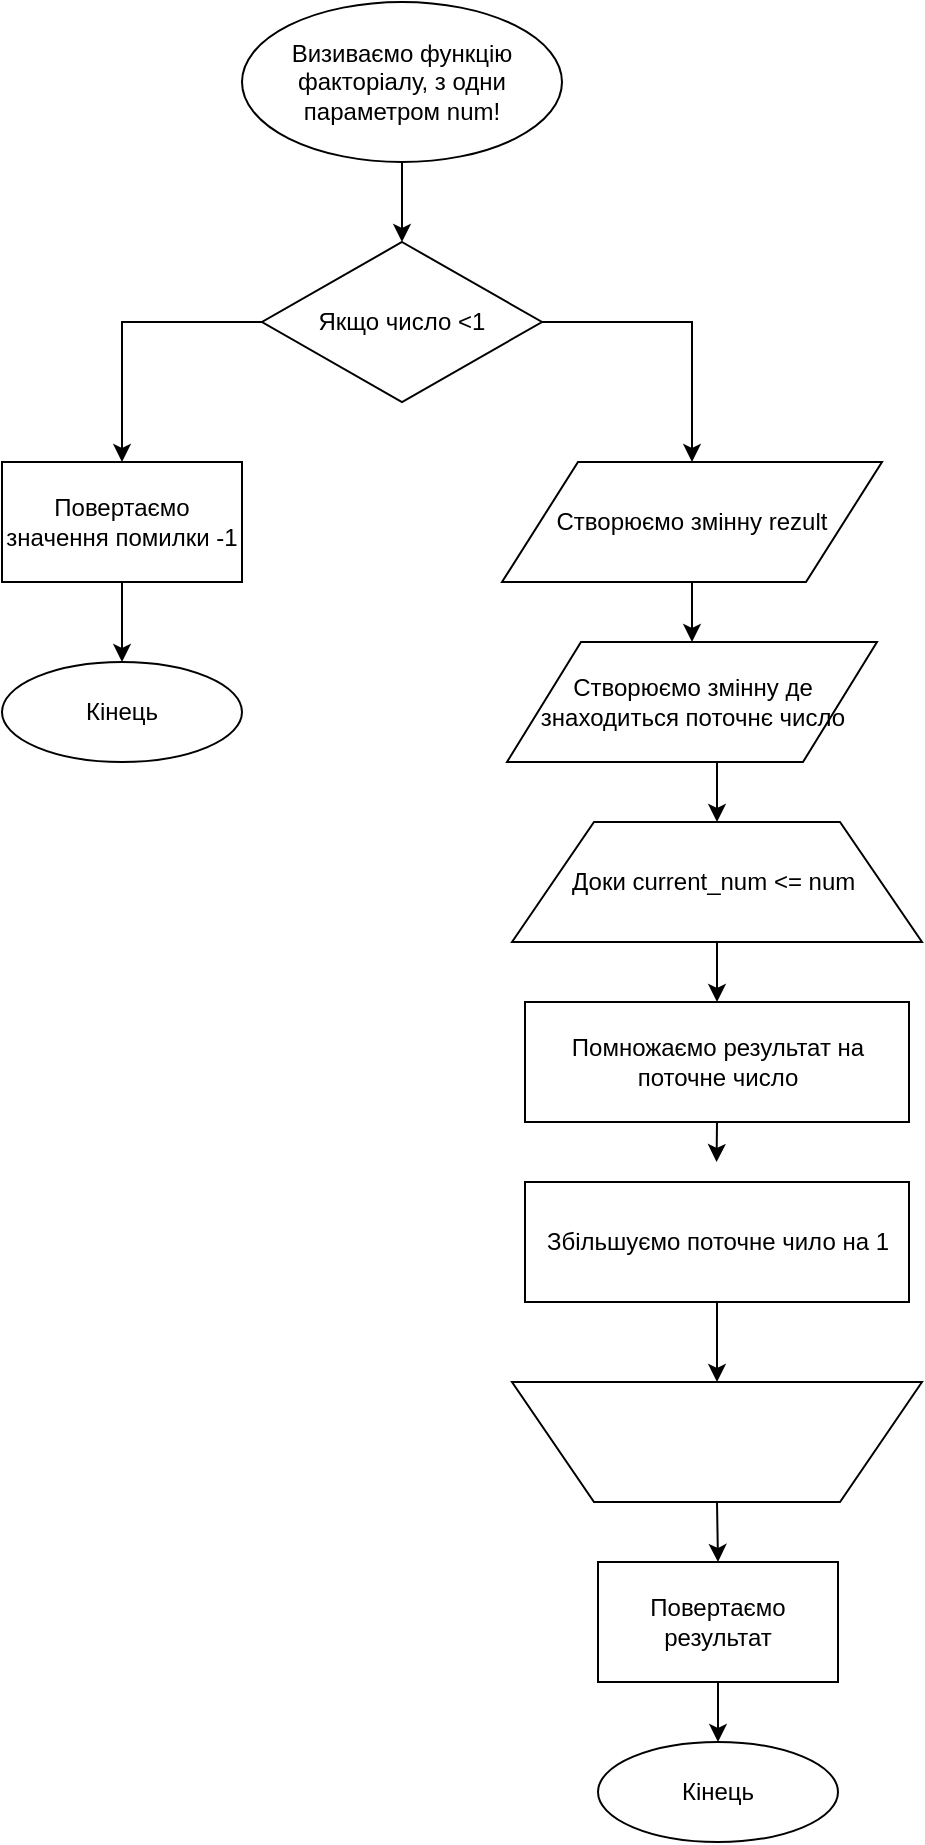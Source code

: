 <mxfile version="12.6.7" type="device"><diagram id="C5RBs43oDa-KdzZeNtuy" name="Page-1"><mxGraphModel dx="1117" dy="600" grid="1" gridSize="10" guides="1" tooltips="1" connect="1" arrows="1" fold="1" page="1" pageScale="1" pageWidth="827" pageHeight="1169" math="0" shadow="0"><root><mxCell id="WIyWlLk6GJQsqaUBKTNV-0"/><mxCell id="WIyWlLk6GJQsqaUBKTNV-1" parent="WIyWlLk6GJQsqaUBKTNV-0"/><mxCell id="Dx3YrXYXxADOtUNQN7jS-2" style="edgeStyle=orthogonalEdgeStyle;rounded=0;orthogonalLoop=1;jettySize=auto;html=1;exitX=0.5;exitY=1;exitDx=0;exitDy=0;entryX=0.5;entryY=0;entryDx=0;entryDy=0;" edge="1" parent="WIyWlLk6GJQsqaUBKTNV-1" source="Dx3YrXYXxADOtUNQN7jS-0" target="Dx3YrXYXxADOtUNQN7jS-1"><mxGeometry relative="1" as="geometry"/></mxCell><mxCell id="Dx3YrXYXxADOtUNQN7jS-0" value="Визиваємо функцію факторіалу, з одни параметром num!" style="ellipse;whiteSpace=wrap;html=1;" vertex="1" parent="WIyWlLk6GJQsqaUBKTNV-1"><mxGeometry x="280" y="30" width="160" height="80" as="geometry"/></mxCell><mxCell id="Dx3YrXYXxADOtUNQN7jS-4" style="edgeStyle=orthogonalEdgeStyle;rounded=0;orthogonalLoop=1;jettySize=auto;html=1;exitX=0;exitY=0.5;exitDx=0;exitDy=0;entryX=0.5;entryY=0;entryDx=0;entryDy=0;" edge="1" parent="WIyWlLk6GJQsqaUBKTNV-1" source="Dx3YrXYXxADOtUNQN7jS-1" target="Dx3YrXYXxADOtUNQN7jS-3"><mxGeometry relative="1" as="geometry"/></mxCell><mxCell id="Dx3YrXYXxADOtUNQN7jS-8" style="edgeStyle=orthogonalEdgeStyle;rounded=0;orthogonalLoop=1;jettySize=auto;html=1;exitX=1;exitY=0.5;exitDx=0;exitDy=0;" edge="1" parent="WIyWlLk6GJQsqaUBKTNV-1" source="Dx3YrXYXxADOtUNQN7jS-1" target="Dx3YrXYXxADOtUNQN7jS-7"><mxGeometry relative="1" as="geometry"/></mxCell><mxCell id="Dx3YrXYXxADOtUNQN7jS-1" value="Якщо число &amp;lt;1" style="rhombus;whiteSpace=wrap;html=1;" vertex="1" parent="WIyWlLk6GJQsqaUBKTNV-1"><mxGeometry x="290" y="150" width="140" height="80" as="geometry"/></mxCell><mxCell id="Dx3YrXYXxADOtUNQN7jS-6" style="edgeStyle=orthogonalEdgeStyle;rounded=0;orthogonalLoop=1;jettySize=auto;html=1;exitX=0.5;exitY=1;exitDx=0;exitDy=0;" edge="1" parent="WIyWlLk6GJQsqaUBKTNV-1" source="Dx3YrXYXxADOtUNQN7jS-3" target="Dx3YrXYXxADOtUNQN7jS-5"><mxGeometry relative="1" as="geometry"/></mxCell><mxCell id="Dx3YrXYXxADOtUNQN7jS-3" value="Повертаємо значення помилки -1" style="rounded=0;whiteSpace=wrap;html=1;" vertex="1" parent="WIyWlLk6GJQsqaUBKTNV-1"><mxGeometry x="160" y="260" width="120" height="60" as="geometry"/></mxCell><mxCell id="Dx3YrXYXxADOtUNQN7jS-5" value="Кінець" style="ellipse;whiteSpace=wrap;html=1;" vertex="1" parent="WIyWlLk6GJQsqaUBKTNV-1"><mxGeometry x="160" y="360" width="120" height="50" as="geometry"/></mxCell><mxCell id="Dx3YrXYXxADOtUNQN7jS-10" style="edgeStyle=orthogonalEdgeStyle;rounded=0;orthogonalLoop=1;jettySize=auto;html=1;exitX=0.5;exitY=1;exitDx=0;exitDy=0;entryX=0.5;entryY=0;entryDx=0;entryDy=0;" edge="1" parent="WIyWlLk6GJQsqaUBKTNV-1" source="Dx3YrXYXxADOtUNQN7jS-7" target="Dx3YrXYXxADOtUNQN7jS-9"><mxGeometry relative="1" as="geometry"/></mxCell><mxCell id="Dx3YrXYXxADOtUNQN7jS-7" value="Створюємо змінну rezult" style="shape=parallelogram;perimeter=parallelogramPerimeter;whiteSpace=wrap;html=1;" vertex="1" parent="WIyWlLk6GJQsqaUBKTNV-1"><mxGeometry x="410" y="260" width="190" height="60" as="geometry"/></mxCell><mxCell id="Dx3YrXYXxADOtUNQN7jS-12" style="edgeStyle=orthogonalEdgeStyle;rounded=0;orthogonalLoop=1;jettySize=auto;html=1;exitX=0.5;exitY=1;exitDx=0;exitDy=0;entryX=0.5;entryY=0;entryDx=0;entryDy=0;" edge="1" parent="WIyWlLk6GJQsqaUBKTNV-1" source="Dx3YrXYXxADOtUNQN7jS-9" target="Dx3YrXYXxADOtUNQN7jS-11"><mxGeometry relative="1" as="geometry"/></mxCell><mxCell id="Dx3YrXYXxADOtUNQN7jS-9" value="Створюємо змінну де знаходиться поточнє число" style="shape=parallelogram;perimeter=parallelogramPerimeter;whiteSpace=wrap;html=1;" vertex="1" parent="WIyWlLk6GJQsqaUBKTNV-1"><mxGeometry x="412.5" y="350" width="185" height="60" as="geometry"/></mxCell><mxCell id="Dx3YrXYXxADOtUNQN7jS-17" style="edgeStyle=orthogonalEdgeStyle;rounded=0;orthogonalLoop=1;jettySize=auto;html=1;exitX=0.5;exitY=1;exitDx=0;exitDy=0;entryX=0.5;entryY=0;entryDx=0;entryDy=0;" edge="1" parent="WIyWlLk6GJQsqaUBKTNV-1" source="Dx3YrXYXxADOtUNQN7jS-11" target="Dx3YrXYXxADOtUNQN7jS-16"><mxGeometry relative="1" as="geometry"/></mxCell><mxCell id="Dx3YrXYXxADOtUNQN7jS-11" value="Доки current_num &amp;lt;= num&amp;nbsp;" style="shape=trapezoid;perimeter=trapezoidPerimeter;whiteSpace=wrap;html=1;" vertex="1" parent="WIyWlLk6GJQsqaUBKTNV-1"><mxGeometry x="415" y="440" width="205" height="60" as="geometry"/></mxCell><mxCell id="Dx3YrXYXxADOtUNQN7jS-25" style="edgeStyle=orthogonalEdgeStyle;rounded=0;orthogonalLoop=1;jettySize=auto;html=1;exitX=0.5;exitY=0;exitDx=0;exitDy=0;entryX=0.5;entryY=0;entryDx=0;entryDy=0;" edge="1" parent="WIyWlLk6GJQsqaUBKTNV-1" source="Dx3YrXYXxADOtUNQN7jS-15" target="Dx3YrXYXxADOtUNQN7jS-23"><mxGeometry relative="1" as="geometry"/></mxCell><mxCell id="Dx3YrXYXxADOtUNQN7jS-15" value="" style="shape=trapezoid;perimeter=trapezoidPerimeter;whiteSpace=wrap;html=1;rotation=-180;" vertex="1" parent="WIyWlLk6GJQsqaUBKTNV-1"><mxGeometry x="415" y="720" width="205" height="60" as="geometry"/></mxCell><mxCell id="Dx3YrXYXxADOtUNQN7jS-19" style="edgeStyle=orthogonalEdgeStyle;rounded=0;orthogonalLoop=1;jettySize=auto;html=1;exitX=0.5;exitY=1;exitDx=0;exitDy=0;" edge="1" parent="WIyWlLk6GJQsqaUBKTNV-1" source="Dx3YrXYXxADOtUNQN7jS-16"><mxGeometry relative="1" as="geometry"><mxPoint x="517.286" y="610" as="targetPoint"/></mxGeometry></mxCell><mxCell id="Dx3YrXYXxADOtUNQN7jS-16" value="Помножаємо результат на поточне число" style="rounded=0;whiteSpace=wrap;html=1;" vertex="1" parent="WIyWlLk6GJQsqaUBKTNV-1"><mxGeometry x="421.5" y="530" width="192" height="60" as="geometry"/></mxCell><mxCell id="Dx3YrXYXxADOtUNQN7jS-21" style="edgeStyle=orthogonalEdgeStyle;rounded=0;orthogonalLoop=1;jettySize=auto;html=1;exitX=0.5;exitY=1;exitDx=0;exitDy=0;entryX=0.5;entryY=1;entryDx=0;entryDy=0;" edge="1" parent="WIyWlLk6GJQsqaUBKTNV-1" source="Dx3YrXYXxADOtUNQN7jS-18" target="Dx3YrXYXxADOtUNQN7jS-15"><mxGeometry relative="1" as="geometry"/></mxCell><mxCell id="Dx3YrXYXxADOtUNQN7jS-18" value="Збільшуємо поточне чило на 1" style="rounded=0;whiteSpace=wrap;html=1;" vertex="1" parent="WIyWlLk6GJQsqaUBKTNV-1"><mxGeometry x="421.5" y="620" width="192" height="60" as="geometry"/></mxCell><mxCell id="Dx3YrXYXxADOtUNQN7jS-26" style="edgeStyle=orthogonalEdgeStyle;rounded=0;orthogonalLoop=1;jettySize=auto;html=1;exitX=0.5;exitY=1;exitDx=0;exitDy=0;entryX=0.5;entryY=0;entryDx=0;entryDy=0;" edge="1" parent="WIyWlLk6GJQsqaUBKTNV-1" source="Dx3YrXYXxADOtUNQN7jS-23" target="Dx3YrXYXxADOtUNQN7jS-24"><mxGeometry relative="1" as="geometry"/></mxCell><mxCell id="Dx3YrXYXxADOtUNQN7jS-23" value="Повертаємо результат" style="rounded=0;whiteSpace=wrap;html=1;" vertex="1" parent="WIyWlLk6GJQsqaUBKTNV-1"><mxGeometry x="458" y="810" width="120" height="60" as="geometry"/></mxCell><mxCell id="Dx3YrXYXxADOtUNQN7jS-24" value="Кінець" style="ellipse;whiteSpace=wrap;html=1;" vertex="1" parent="WIyWlLk6GJQsqaUBKTNV-1"><mxGeometry x="458" y="900" width="120" height="50" as="geometry"/></mxCell></root></mxGraphModel></diagram></mxfile>